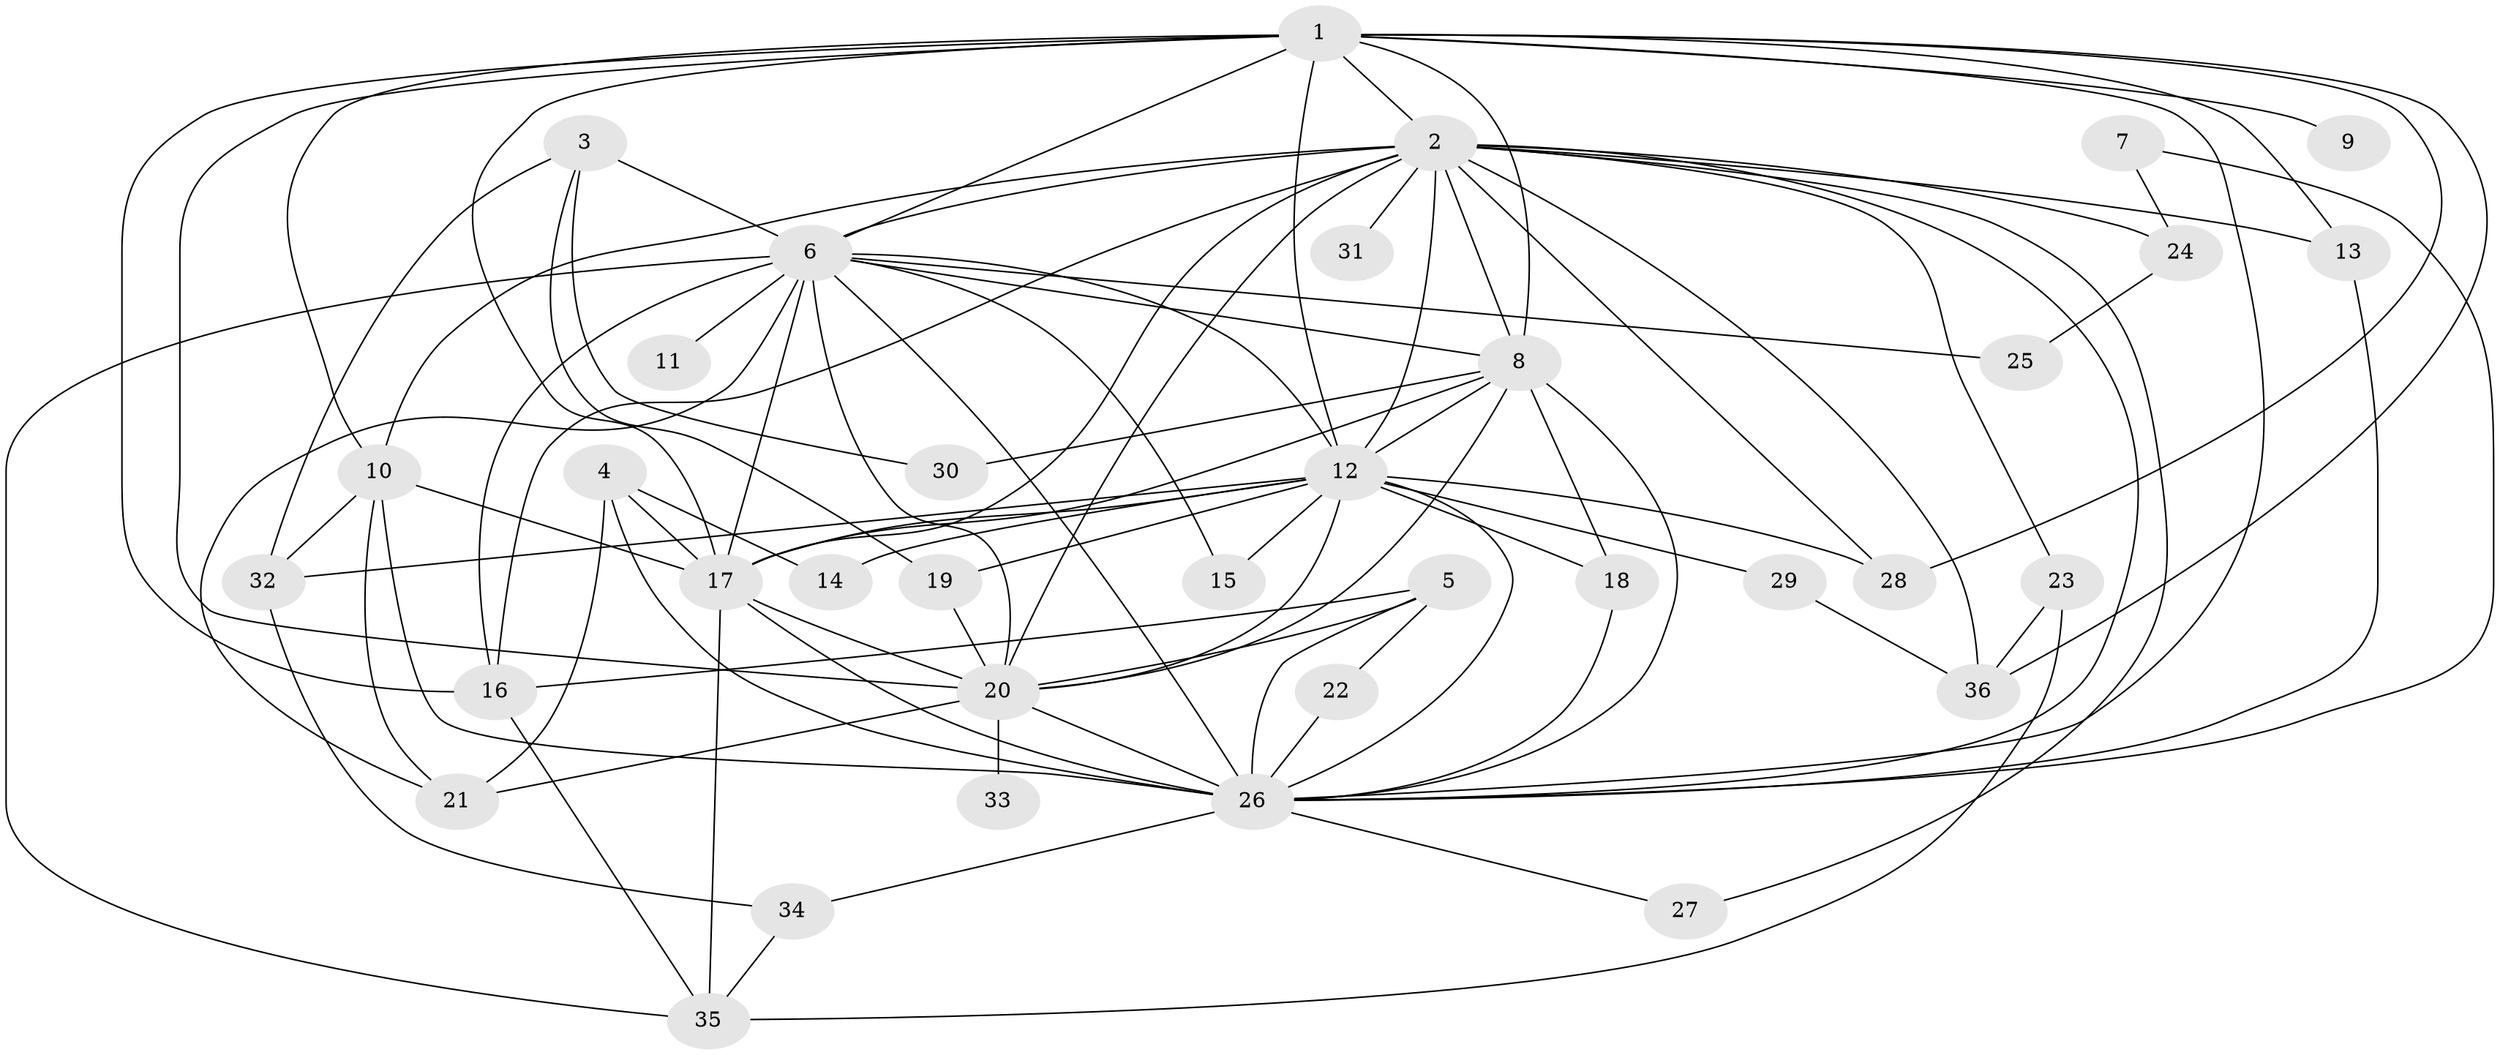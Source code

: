 // original degree distribution, {16: 0.014084507042253521, 14: 0.014084507042253521, 23: 0.014084507042253521, 20: 0.028169014084507043, 18: 0.014084507042253521, 19: 0.014084507042253521, 15: 0.014084507042253521, 10: 0.014084507042253521, 17: 0.014084507042253521, 6: 0.028169014084507043, 4: 0.07042253521126761, 7: 0.014084507042253521, 3: 0.15492957746478872, 2: 0.5633802816901409, 5: 0.028169014084507043}
// Generated by graph-tools (version 1.1) at 2025/01/03/09/25 03:01:34]
// undirected, 36 vertices, 92 edges
graph export_dot {
graph [start="1"]
  node [color=gray90,style=filled];
  1;
  2;
  3;
  4;
  5;
  6;
  7;
  8;
  9;
  10;
  11;
  12;
  13;
  14;
  15;
  16;
  17;
  18;
  19;
  20;
  21;
  22;
  23;
  24;
  25;
  26;
  27;
  28;
  29;
  30;
  31;
  32;
  33;
  34;
  35;
  36;
  1 -- 2 [weight=2.0];
  1 -- 6 [weight=1.0];
  1 -- 8 [weight=1.0];
  1 -- 9 [weight=1.0];
  1 -- 10 [weight=1.0];
  1 -- 12 [weight=1.0];
  1 -- 13 [weight=1.0];
  1 -- 16 [weight=1.0];
  1 -- 17 [weight=2.0];
  1 -- 20 [weight=2.0];
  1 -- 26 [weight=1.0];
  1 -- 28 [weight=1.0];
  1 -- 36 [weight=1.0];
  2 -- 6 [weight=2.0];
  2 -- 8 [weight=4.0];
  2 -- 10 [weight=1.0];
  2 -- 12 [weight=3.0];
  2 -- 13 [weight=1.0];
  2 -- 16 [weight=1.0];
  2 -- 17 [weight=4.0];
  2 -- 20 [weight=3.0];
  2 -- 23 [weight=1.0];
  2 -- 24 [weight=2.0];
  2 -- 26 [weight=2.0];
  2 -- 27 [weight=1.0];
  2 -- 28 [weight=1.0];
  2 -- 31 [weight=2.0];
  2 -- 36 [weight=3.0];
  3 -- 6 [weight=2.0];
  3 -- 19 [weight=1.0];
  3 -- 30 [weight=2.0];
  3 -- 32 [weight=1.0];
  4 -- 14 [weight=1.0];
  4 -- 17 [weight=1.0];
  4 -- 21 [weight=1.0];
  4 -- 26 [weight=2.0];
  5 -- 16 [weight=1.0];
  5 -- 20 [weight=1.0];
  5 -- 22 [weight=1.0];
  5 -- 26 [weight=1.0];
  6 -- 8 [weight=1.0];
  6 -- 11 [weight=1.0];
  6 -- 12 [weight=1.0];
  6 -- 15 [weight=1.0];
  6 -- 16 [weight=1.0];
  6 -- 17 [weight=3.0];
  6 -- 20 [weight=1.0];
  6 -- 21 [weight=1.0];
  6 -- 25 [weight=1.0];
  6 -- 26 [weight=1.0];
  6 -- 35 [weight=1.0];
  7 -- 24 [weight=1.0];
  7 -- 26 [weight=1.0];
  8 -- 12 [weight=2.0];
  8 -- 17 [weight=2.0];
  8 -- 18 [weight=1.0];
  8 -- 20 [weight=1.0];
  8 -- 26 [weight=1.0];
  8 -- 30 [weight=1.0];
  10 -- 17 [weight=1.0];
  10 -- 21 [weight=1.0];
  10 -- 26 [weight=1.0];
  10 -- 32 [weight=1.0];
  12 -- 14 [weight=2.0];
  12 -- 15 [weight=1.0];
  12 -- 17 [weight=2.0];
  12 -- 18 [weight=1.0];
  12 -- 19 [weight=1.0];
  12 -- 20 [weight=1.0];
  12 -- 26 [weight=1.0];
  12 -- 28 [weight=1.0];
  12 -- 29 [weight=1.0];
  12 -- 32 [weight=1.0];
  13 -- 26 [weight=1.0];
  16 -- 35 [weight=1.0];
  17 -- 20 [weight=2.0];
  17 -- 26 [weight=5.0];
  17 -- 35 [weight=1.0];
  18 -- 26 [weight=1.0];
  19 -- 20 [weight=1.0];
  20 -- 21 [weight=1.0];
  20 -- 26 [weight=1.0];
  20 -- 33 [weight=1.0];
  22 -- 26 [weight=2.0];
  23 -- 35 [weight=1.0];
  23 -- 36 [weight=1.0];
  24 -- 25 [weight=1.0];
  26 -- 27 [weight=1.0];
  26 -- 34 [weight=1.0];
  29 -- 36 [weight=1.0];
  32 -- 34 [weight=1.0];
  34 -- 35 [weight=1.0];
}
